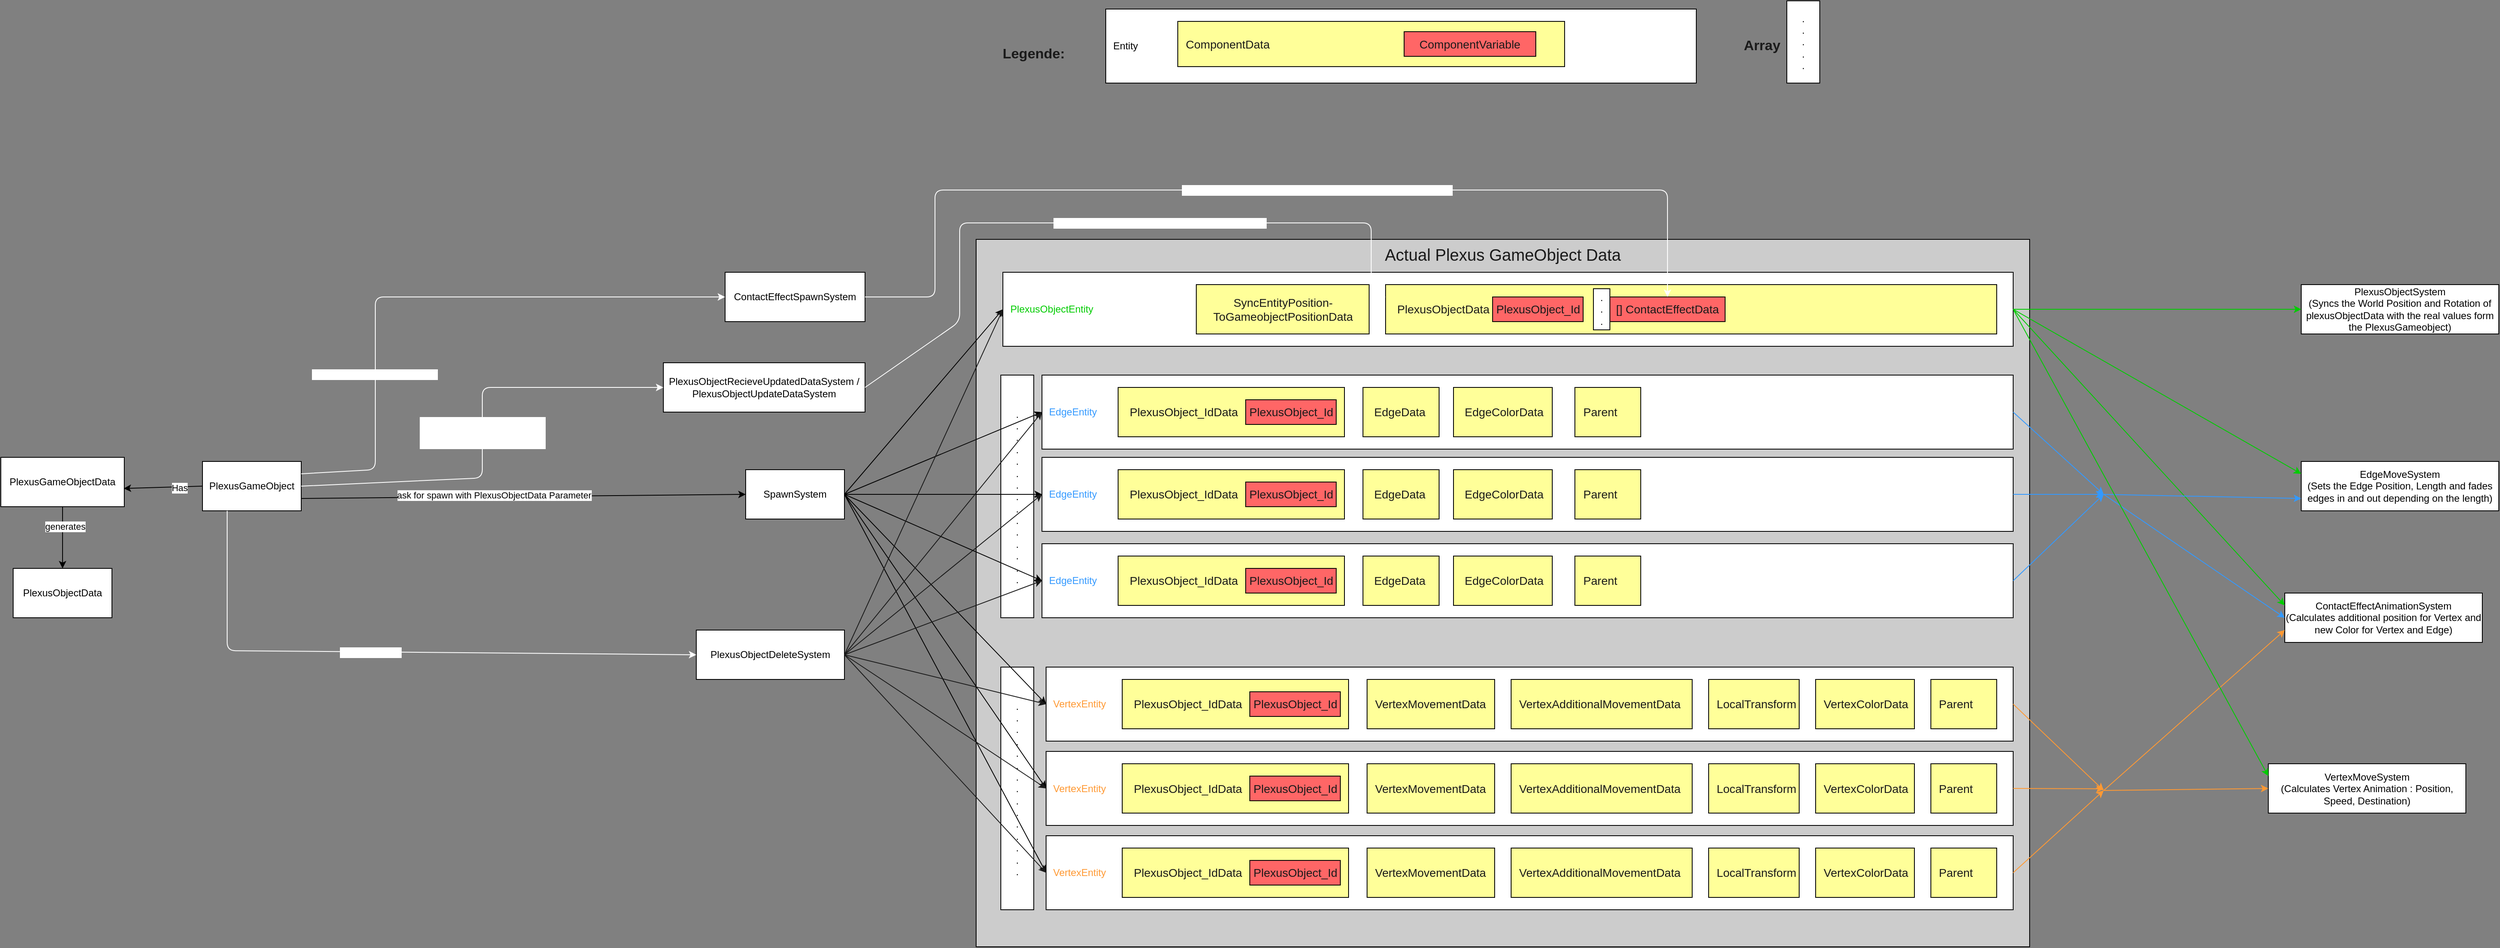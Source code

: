 <mxfile>
    <diagram id="-_sJZ-9OhW_i1UguKcxo" name="Page-1">
        <mxGraphModel dx="3967" dy="2865" grid="1" gridSize="10" guides="1" tooltips="1" connect="1" arrows="1" fold="1" page="1" pageScale="1" pageWidth="850" pageHeight="1100" background="#808080" math="0" shadow="0">
            <root>
                <mxCell id="0"/>
                <mxCell id="1" parent="0"/>
                <mxCell id="34" value="Actual Plexus GameObject Data" style="rounded=0;whiteSpace=wrap;html=1;fillColor=#CCCCCC;fontColor=#1A1A1A;verticalAlign=top;fontSize=20;" parent="1" vertex="1">
                    <mxGeometry x="880" y="160" width="1280" height="860" as="geometry"/>
                </mxCell>
                <mxCell id="2" value="PlexusGameObject" style="rounded=0;whiteSpace=wrap;html=1;" parent="1" vertex="1">
                    <mxGeometry x="-60" y="430" width="120" height="60" as="geometry"/>
                </mxCell>
                <mxCell id="4" value="" style="endArrow=classic;html=1;exitX=1;exitY=0.75;exitDx=0;exitDy=0;entryX=0;entryY=0.5;entryDx=0;entryDy=0;" parent="1" source="2" edge="1" target="12">
                    <mxGeometry width="50" height="50" relative="1" as="geometry">
                        <mxPoint x="110" y="530" as="sourcePoint"/>
                        <mxPoint x="160" y="470" as="targetPoint"/>
                    </mxGeometry>
                </mxCell>
                <mxCell id="104" value="ask for spawn with PlexusObjectData Parameter" style="edgeLabel;html=1;align=center;verticalAlign=middle;resizable=0;points=[];" vertex="1" connectable="0" parent="4">
                    <mxGeometry x="-0.133" y="2" relative="1" as="geometry">
                        <mxPoint as="offset"/>
                    </mxGeometry>
                </mxCell>
                <mxCell id="102" style="edgeStyle=none;html=1;exitX=0.5;exitY=1;exitDx=0;exitDy=0;entryX=0.5;entryY=0;entryDx=0;entryDy=0;" edge="1" parent="1" source="9" target="11">
                    <mxGeometry relative="1" as="geometry"/>
                </mxCell>
                <mxCell id="103" value="generates" style="edgeLabel;html=1;align=center;verticalAlign=middle;resizable=0;points=[];" vertex="1" connectable="0" parent="102">
                    <mxGeometry x="-0.365" y="3" relative="1" as="geometry">
                        <mxPoint as="offset"/>
                    </mxGeometry>
                </mxCell>
                <mxCell id="9" value="PlexusGameObjectData" style="rounded=0;whiteSpace=wrap;html=1;" parent="1" vertex="1">
                    <mxGeometry x="-305" y="425" width="150" height="60" as="geometry"/>
                </mxCell>
                <mxCell id="10" value="" style="endArrow=classic;html=1;exitX=0;exitY=0.5;exitDx=0;exitDy=0;entryX=0.995;entryY=0.63;entryDx=0;entryDy=0;entryPerimeter=0;" parent="1" source="2" edge="1" target="9">
                    <mxGeometry width="50" height="50" relative="1" as="geometry">
                        <mxPoint x="350" y="520" as="sourcePoint"/>
                        <mxPoint x="400" y="470" as="targetPoint"/>
                    </mxGeometry>
                </mxCell>
                <mxCell id="101" value="Has" style="edgeLabel;html=1;align=center;verticalAlign=middle;resizable=0;points=[];" vertex="1" connectable="0" parent="10">
                    <mxGeometry x="-0.4" y="1" relative="1" as="geometry">
                        <mxPoint as="offset"/>
                    </mxGeometry>
                </mxCell>
                <mxCell id="11" value="PlexusObjectData" style="rounded=0;whiteSpace=wrap;html=1;" parent="1" vertex="1">
                    <mxGeometry x="-290" y="560" width="120" height="60" as="geometry"/>
                </mxCell>
                <mxCell id="12" value="SpawnSystem" style="rounded=0;whiteSpace=wrap;html=1;" parent="1" vertex="1">
                    <mxGeometry x="600" y="440" width="120" height="60" as="geometry"/>
                </mxCell>
                <mxCell id="13" value="&lt;font color=&quot;#00cc00&quot;&gt;&amp;nbsp; PlexusObjectEntity&lt;/font&gt;" style="rounded=0;whiteSpace=wrap;html=1;align=left;" parent="1" vertex="1">
                    <mxGeometry x="912.5" y="200" width="1227.5" height="90" as="geometry"/>
                </mxCell>
                <mxCell id="17" value="&lt;font color=&quot;#3399ff&quot;&gt;&amp;nbsp; EdgeEntity&lt;/font&gt;" style="rounded=0;whiteSpace=wrap;html=1;align=left;" parent="1" vertex="1">
                    <mxGeometry x="960" y="325" width="1180" height="90" as="geometry"/>
                </mxCell>
                <mxCell id="35" value="SyncEntityPosition-ToGameobjectPositionData" style="rounded=0;whiteSpace=wrap;html=1;fontSize=14;fontColor=#1A1A1A;fillColor=#FFFF99;" parent="1" vertex="1">
                    <mxGeometry x="1147.5" y="215" width="210" height="60" as="geometry"/>
                </mxCell>
                <mxCell id="36" value="&amp;nbsp; &amp;nbsp;PlexusObjectData" style="rounded=0;whiteSpace=wrap;html=1;fontSize=14;fontColor=#1A1A1A;fillColor=#FFFF99;align=left;" parent="1" vertex="1">
                    <mxGeometry x="1377.5" y="215" width="742.5" height="60" as="geometry"/>
                </mxCell>
                <mxCell id="37" value="PlexusObject_Id" style="rounded=0;whiteSpace=wrap;html=1;fontSize=14;fontColor=#1A1A1A;fillColor=#FF6666;" parent="1" vertex="1">
                    <mxGeometry x="1507.5" y="230" width="110" height="30" as="geometry"/>
                </mxCell>
                <mxCell id="38" value="&amp;nbsp; Entity" style="rounded=0;whiteSpace=wrap;html=1;align=left;" parent="1" vertex="1">
                    <mxGeometry x="1037.5" y="-120" width="717.5" height="90" as="geometry"/>
                </mxCell>
                <mxCell id="39" value="&amp;nbsp; ComponentData" style="rounded=0;whiteSpace=wrap;html=1;fontSize=14;fontColor=#1A1A1A;fillColor=#FFFF99;align=left;" parent="1" vertex="1">
                    <mxGeometry x="1125" y="-105" width="470" height="55" as="geometry"/>
                </mxCell>
                <mxCell id="40" value="ComponentVariable" style="rounded=0;whiteSpace=wrap;html=1;fontSize=14;fontColor=#1A1A1A;fillColor=#FF6666;" parent="1" vertex="1">
                    <mxGeometry x="1400" y="-92.5" width="160" height="30" as="geometry"/>
                </mxCell>
                <mxCell id="44" value="Legende:" style="text;html=1;strokeColor=none;fillColor=none;align=center;verticalAlign=middle;whiteSpace=wrap;rounded=0;fontSize=17;fontColor=#1A1A1A;fontStyle=1" parent="1" vertex="1">
                    <mxGeometry x="920" y="-80" width="60" height="30" as="geometry"/>
                </mxCell>
                <mxCell id="45" value="&amp;nbsp; &amp;nbsp;PlexusObject_IdData" style="rounded=0;whiteSpace=wrap;html=1;fontSize=14;fontColor=#1A1A1A;fillColor=#FFFF99;align=left;" parent="1" vertex="1">
                    <mxGeometry x="1052.5" y="340" width="275" height="60" as="geometry"/>
                </mxCell>
                <mxCell id="46" value="PlexusObject_Id" style="rounded=0;whiteSpace=wrap;html=1;fontSize=14;fontColor=#1A1A1A;fillColor=#FF6666;" parent="1" vertex="1">
                    <mxGeometry x="1207.5" y="355" width="110" height="30" as="geometry"/>
                </mxCell>
                <mxCell id="47" value="&amp;nbsp; &amp;nbsp;EdgeData" style="rounded=0;whiteSpace=wrap;html=1;fontSize=14;fontColor=#1A1A1A;fillColor=#FFFF99;align=left;" parent="1" vertex="1">
                    <mxGeometry x="1350" y="340" width="92.5" height="60" as="geometry"/>
                </mxCell>
                <mxCell id="48" value="&amp;nbsp; &amp;nbsp;EdgeColorData" style="rounded=0;whiteSpace=wrap;html=1;fontSize=14;fontColor=#1A1A1A;fillColor=#FFFF99;align=left;" parent="1" vertex="1">
                    <mxGeometry x="1460" y="340" width="120" height="60" as="geometry"/>
                </mxCell>
                <mxCell id="49" value="&amp;nbsp; Parent" style="rounded=0;whiteSpace=wrap;html=1;fontSize=14;fontColor=#1A1A1A;fillColor=#FFFF99;align=left;" parent="1" vertex="1">
                    <mxGeometry x="1607.5" y="340" width="80" height="60" as="geometry"/>
                </mxCell>
                <mxCell id="50" value="&lt;font color=&quot;#3399ff&quot;&gt;&amp;nbsp; EdgeEntity&lt;/font&gt;" style="rounded=0;whiteSpace=wrap;html=1;align=left;" parent="1" vertex="1">
                    <mxGeometry x="960" y="425" width="1180" height="90" as="geometry"/>
                </mxCell>
                <mxCell id="51" value="&amp;nbsp; &amp;nbsp;PlexusObject_IdData" style="rounded=0;whiteSpace=wrap;html=1;fontSize=14;fontColor=#1A1A1A;fillColor=#FFFF99;align=left;" parent="1" vertex="1">
                    <mxGeometry x="1052.5" y="440" width="275" height="60" as="geometry"/>
                </mxCell>
                <mxCell id="52" value="PlexusObject_Id" style="rounded=0;whiteSpace=wrap;html=1;fontSize=14;fontColor=#1A1A1A;fillColor=#FF6666;" parent="1" vertex="1">
                    <mxGeometry x="1207.5" y="455" width="110" height="30" as="geometry"/>
                </mxCell>
                <mxCell id="53" value="&amp;nbsp; &amp;nbsp;EdgeData" style="rounded=0;whiteSpace=wrap;html=1;fontSize=14;fontColor=#1A1A1A;fillColor=#FFFF99;align=left;" parent="1" vertex="1">
                    <mxGeometry x="1350" y="440" width="92.5" height="60" as="geometry"/>
                </mxCell>
                <mxCell id="54" value="&amp;nbsp; &amp;nbsp;EdgeColorData" style="rounded=0;whiteSpace=wrap;html=1;fontSize=14;fontColor=#1A1A1A;fillColor=#FFFF99;align=left;" parent="1" vertex="1">
                    <mxGeometry x="1460" y="440" width="120" height="60" as="geometry"/>
                </mxCell>
                <mxCell id="55" value="&amp;nbsp; Parent" style="rounded=0;whiteSpace=wrap;html=1;fontSize=14;fontColor=#1A1A1A;fillColor=#FFFF99;align=left;" parent="1" vertex="1">
                    <mxGeometry x="1607.5" y="440" width="80" height="60" as="geometry"/>
                </mxCell>
                <mxCell id="56" value="&lt;font color=&quot;#3399ff&quot;&gt;&amp;nbsp; EdgeEntity&lt;/font&gt;" style="rounded=0;whiteSpace=wrap;html=1;align=left;" parent="1" vertex="1">
                    <mxGeometry x="960" y="530" width="1180" height="90" as="geometry"/>
                </mxCell>
                <mxCell id="57" value="&amp;nbsp; &amp;nbsp;PlexusObject_IdData" style="rounded=0;whiteSpace=wrap;html=1;fontSize=14;fontColor=#1A1A1A;fillColor=#FFFF99;align=left;" parent="1" vertex="1">
                    <mxGeometry x="1052.5" y="545" width="275" height="60" as="geometry"/>
                </mxCell>
                <mxCell id="58" value="PlexusObject_Id" style="rounded=0;whiteSpace=wrap;html=1;fontSize=14;fontColor=#1A1A1A;fillColor=#FF6666;" parent="1" vertex="1">
                    <mxGeometry x="1207.5" y="560" width="110" height="30" as="geometry"/>
                </mxCell>
                <mxCell id="59" value="&amp;nbsp; &amp;nbsp;EdgeData" style="rounded=0;whiteSpace=wrap;html=1;fontSize=14;fontColor=#1A1A1A;fillColor=#FFFF99;align=left;" parent="1" vertex="1">
                    <mxGeometry x="1350" y="545" width="92.5" height="60" as="geometry"/>
                </mxCell>
                <mxCell id="60" value="&amp;nbsp; &amp;nbsp;EdgeColorData" style="rounded=0;whiteSpace=wrap;html=1;fontSize=14;fontColor=#1A1A1A;fillColor=#FFFF99;align=left;" parent="1" vertex="1">
                    <mxGeometry x="1460" y="545" width="120" height="60" as="geometry"/>
                </mxCell>
                <mxCell id="61" value="&amp;nbsp; Parent" style="rounded=0;whiteSpace=wrap;html=1;fontSize=14;fontColor=#1A1A1A;fillColor=#FFFF99;align=left;" parent="1" vertex="1">
                    <mxGeometry x="1607.5" y="545" width="80" height="60" as="geometry"/>
                </mxCell>
                <mxCell id="62" value=".&lt;br&gt;.&lt;br&gt;.&lt;br&gt;.&lt;br&gt;.&lt;br&gt;.&lt;br&gt;.&lt;br&gt;.&lt;br&gt;.&lt;br&gt;.&lt;br&gt;.&lt;br&gt;.&lt;br&gt;.&lt;br&gt;.&lt;br&gt;.&lt;br&gt;" style="rounded=0;whiteSpace=wrap;html=1;" parent="1" vertex="1">
                    <mxGeometry x="910" y="325" width="40" height="295" as="geometry"/>
                </mxCell>
                <mxCell id="63" value="&lt;font color=&quot;#ff9933&quot;&gt;&amp;nbsp; VertexEntity&lt;/font&gt;" style="rounded=0;whiteSpace=wrap;html=1;align=left;" parent="1" vertex="1">
                    <mxGeometry x="965" y="680" width="1175" height="90" as="geometry"/>
                </mxCell>
                <mxCell id="64" value="&amp;nbsp; &amp;nbsp;PlexusObject_IdData" style="rounded=0;whiteSpace=wrap;html=1;fontSize=14;fontColor=#1A1A1A;fillColor=#FFFF99;align=left;" parent="1" vertex="1">
                    <mxGeometry x="1057.5" y="695" width="275" height="60" as="geometry"/>
                </mxCell>
                <mxCell id="65" value="PlexusObject_Id" style="rounded=0;whiteSpace=wrap;html=1;fontSize=14;fontColor=#1A1A1A;fillColor=#FF6666;" parent="1" vertex="1">
                    <mxGeometry x="1212.5" y="710" width="110" height="30" as="geometry"/>
                </mxCell>
                <mxCell id="66" value="&amp;nbsp; VertexMovementData" style="rounded=0;whiteSpace=wrap;html=1;fontSize=14;fontColor=#1A1A1A;fillColor=#FFFF99;align=left;" parent="1" vertex="1">
                    <mxGeometry x="1355" y="695" width="155" height="60" as="geometry"/>
                </mxCell>
                <mxCell id="67" value="&amp;nbsp; VertexColorData" style="rounded=0;whiteSpace=wrap;html=1;fontSize=14;fontColor=#1A1A1A;fillColor=#FFFF99;align=left;" parent="1" vertex="1">
                    <mxGeometry x="1900" y="695" width="120" height="60" as="geometry"/>
                </mxCell>
                <mxCell id="68" value="&amp;nbsp; Parent" style="rounded=0;whiteSpace=wrap;html=1;fontSize=14;fontColor=#1A1A1A;fillColor=#FFFF99;align=left;" parent="1" vertex="1">
                    <mxGeometry x="2040" y="695" width="80" height="60" as="geometry"/>
                </mxCell>
                <mxCell id="69" value="&amp;nbsp; LocalTransform" style="rounded=0;whiteSpace=wrap;html=1;fontSize=14;fontColor=#1A1A1A;fillColor=#FFFF99;align=left;" parent="1" vertex="1">
                    <mxGeometry x="1770" y="695" width="110" height="60" as="geometry"/>
                </mxCell>
                <mxCell id="70" value="&amp;nbsp; VertexAdditionalMovementData" style="rounded=0;whiteSpace=wrap;html=1;fontSize=14;fontColor=#1A1A1A;fillColor=#FFFF99;align=left;" parent="1" vertex="1">
                    <mxGeometry x="1530" y="695" width="220" height="60" as="geometry"/>
                </mxCell>
                <mxCell id="71" value=".&lt;br&gt;.&lt;br&gt;.&lt;br&gt;.&lt;br&gt;.&lt;br&gt;.&lt;br&gt;.&lt;br&gt;.&lt;br&gt;.&lt;br&gt;.&lt;br&gt;.&lt;br&gt;.&lt;br&gt;.&lt;br&gt;.&lt;br&gt;.&lt;br&gt;" style="rounded=0;whiteSpace=wrap;html=1;" parent="1" vertex="1">
                    <mxGeometry x="910" y="680" width="40" height="295" as="geometry"/>
                </mxCell>
                <mxCell id="72" value="&lt;font color=&quot;#ff9933&quot;&gt;&amp;nbsp; VertexEntity&lt;/font&gt;" style="rounded=0;whiteSpace=wrap;html=1;align=left;" parent="1" vertex="1">
                    <mxGeometry x="965" y="782.5" width="1175" height="90" as="geometry"/>
                </mxCell>
                <mxCell id="73" value="&amp;nbsp; &amp;nbsp;PlexusObject_IdData" style="rounded=0;whiteSpace=wrap;html=1;fontSize=14;fontColor=#1A1A1A;fillColor=#FFFF99;align=left;" parent="1" vertex="1">
                    <mxGeometry x="1057.5" y="797.5" width="275" height="60" as="geometry"/>
                </mxCell>
                <mxCell id="74" value="PlexusObject_Id" style="rounded=0;whiteSpace=wrap;html=1;fontSize=14;fontColor=#1A1A1A;fillColor=#FF6666;" parent="1" vertex="1">
                    <mxGeometry x="1212.5" y="812.5" width="110" height="30" as="geometry"/>
                </mxCell>
                <mxCell id="75" value="&amp;nbsp; VertexMovementData" style="rounded=0;whiteSpace=wrap;html=1;fontSize=14;fontColor=#1A1A1A;fillColor=#FFFF99;align=left;" parent="1" vertex="1">
                    <mxGeometry x="1355" y="797.5" width="155" height="60" as="geometry"/>
                </mxCell>
                <mxCell id="76" value="&amp;nbsp; VertexColorData" style="rounded=0;whiteSpace=wrap;html=1;fontSize=14;fontColor=#1A1A1A;fillColor=#FFFF99;align=left;" parent="1" vertex="1">
                    <mxGeometry x="1900" y="797.5" width="120" height="60" as="geometry"/>
                </mxCell>
                <mxCell id="77" value="&amp;nbsp; Parent" style="rounded=0;whiteSpace=wrap;html=1;fontSize=14;fontColor=#1A1A1A;fillColor=#FFFF99;align=left;" parent="1" vertex="1">
                    <mxGeometry x="2040" y="797.5" width="80" height="60" as="geometry"/>
                </mxCell>
                <mxCell id="78" value="&amp;nbsp; LocalTransform" style="rounded=0;whiteSpace=wrap;html=1;fontSize=14;fontColor=#1A1A1A;fillColor=#FFFF99;align=left;" parent="1" vertex="1">
                    <mxGeometry x="1770" y="797.5" width="110" height="60" as="geometry"/>
                </mxCell>
                <mxCell id="79" value="&amp;nbsp; VertexAdditionalMovementData" style="rounded=0;whiteSpace=wrap;html=1;fontSize=14;fontColor=#1A1A1A;fillColor=#FFFF99;align=left;" parent="1" vertex="1">
                    <mxGeometry x="1530" y="797.5" width="220" height="60" as="geometry"/>
                </mxCell>
                <mxCell id="80" value="&lt;font color=&quot;#ff9933&quot;&gt;&amp;nbsp; VertexEntity&lt;/font&gt;" style="rounded=0;whiteSpace=wrap;html=1;align=left;" parent="1" vertex="1">
                    <mxGeometry x="965" y="885" width="1175" height="90" as="geometry"/>
                </mxCell>
                <mxCell id="81" value="&amp;nbsp; &amp;nbsp;PlexusObject_IdData" style="rounded=0;whiteSpace=wrap;html=1;fontSize=14;fontColor=#1A1A1A;fillColor=#FFFF99;align=left;" parent="1" vertex="1">
                    <mxGeometry x="1057.5" y="900" width="275" height="60" as="geometry"/>
                </mxCell>
                <mxCell id="82" value="PlexusObject_Id" style="rounded=0;whiteSpace=wrap;html=1;fontSize=14;fontColor=#1A1A1A;fillColor=#FF6666;" parent="1" vertex="1">
                    <mxGeometry x="1212.5" y="915" width="110" height="30" as="geometry"/>
                </mxCell>
                <mxCell id="83" value="&amp;nbsp; VertexMovementData" style="rounded=0;whiteSpace=wrap;html=1;fontSize=14;fontColor=#1A1A1A;fillColor=#FFFF99;align=left;" parent="1" vertex="1">
                    <mxGeometry x="1355" y="900" width="155" height="60" as="geometry"/>
                </mxCell>
                <mxCell id="84" value="&amp;nbsp; VertexColorData" style="rounded=0;whiteSpace=wrap;html=1;fontSize=14;fontColor=#1A1A1A;fillColor=#FFFF99;align=left;" parent="1" vertex="1">
                    <mxGeometry x="1900" y="900" width="120" height="60" as="geometry"/>
                </mxCell>
                <mxCell id="85" value="&amp;nbsp; Parent" style="rounded=0;whiteSpace=wrap;html=1;fontSize=14;fontColor=#1A1A1A;fillColor=#FFFF99;align=left;" parent="1" vertex="1">
                    <mxGeometry x="2040" y="900" width="80" height="60" as="geometry"/>
                </mxCell>
                <mxCell id="86" value="&amp;nbsp; LocalTransform" style="rounded=0;whiteSpace=wrap;html=1;fontSize=14;fontColor=#1A1A1A;fillColor=#FFFF99;align=left;" parent="1" vertex="1">
                    <mxGeometry x="1770" y="900" width="110" height="60" as="geometry"/>
                </mxCell>
                <mxCell id="87" value="&amp;nbsp; VertexAdditionalMovementData" style="rounded=0;whiteSpace=wrap;html=1;fontSize=14;fontColor=#1A1A1A;fillColor=#FFFF99;align=left;" parent="1" vertex="1">
                    <mxGeometry x="1530" y="900" width="220" height="60" as="geometry"/>
                </mxCell>
                <mxCell id="88" value="" style="endArrow=classic;html=1;exitX=1;exitY=0.5;exitDx=0;exitDy=0;entryX=0;entryY=0.5;entryDx=0;entryDy=0;" parent="1" source="12" target="50" edge="1">
                    <mxGeometry width="50" height="50" relative="1" as="geometry">
                        <mxPoint x="670" y="610" as="sourcePoint"/>
                        <mxPoint x="720" y="560" as="targetPoint"/>
                    </mxGeometry>
                </mxCell>
                <mxCell id="89" value="" style="endArrow=classic;html=1;exitX=1;exitY=0.5;exitDx=0;exitDy=0;entryX=0;entryY=0.5;entryDx=0;entryDy=0;" parent="1" source="12" target="72" edge="1">
                    <mxGeometry width="50" height="50" relative="1" as="geometry">
                        <mxPoint x="730" y="640" as="sourcePoint"/>
                        <mxPoint x="780" y="590" as="targetPoint"/>
                    </mxGeometry>
                </mxCell>
                <mxCell id="90" value="" style="endArrow=classic;html=1;exitX=1;exitY=0.5;exitDx=0;exitDy=0;entryX=0;entryY=0.5;entryDx=0;entryDy=0;" parent="1" source="12" target="17" edge="1">
                    <mxGeometry width="50" height="50" relative="1" as="geometry">
                        <mxPoint x="650" y="620" as="sourcePoint"/>
                        <mxPoint x="700" y="570" as="targetPoint"/>
                    </mxGeometry>
                </mxCell>
                <mxCell id="91" value="" style="endArrow=classic;html=1;exitX=1;exitY=0.5;exitDx=0;exitDy=0;entryX=0;entryY=0.5;entryDx=0;entryDy=0;" parent="1" source="12" target="56" edge="1">
                    <mxGeometry width="50" height="50" relative="1" as="geometry">
                        <mxPoint x="710" y="660" as="sourcePoint"/>
                        <mxPoint x="760" y="610" as="targetPoint"/>
                    </mxGeometry>
                </mxCell>
                <mxCell id="92" value="" style="endArrow=classic;html=1;exitX=1;exitY=0.5;exitDx=0;exitDy=0;entryX=0;entryY=0.5;entryDx=0;entryDy=0;" parent="1" source="12" target="63" edge="1">
                    <mxGeometry width="50" height="50" relative="1" as="geometry">
                        <mxPoint x="700" y="670" as="sourcePoint"/>
                        <mxPoint x="750" y="620" as="targetPoint"/>
                    </mxGeometry>
                </mxCell>
                <mxCell id="93" value="" style="endArrow=classic;html=1;exitX=1;exitY=0.5;exitDx=0;exitDy=0;entryX=0;entryY=0.5;entryDx=0;entryDy=0;" parent="1" source="12" target="80" edge="1">
                    <mxGeometry width="50" height="50" relative="1" as="geometry">
                        <mxPoint x="660" y="680" as="sourcePoint"/>
                        <mxPoint x="710" y="630" as="targetPoint"/>
                    </mxGeometry>
                </mxCell>
                <mxCell id="94" value="" style="endArrow=classic;html=1;exitX=1;exitY=0.5;exitDx=0;exitDy=0;entryX=0;entryY=0.5;entryDx=0;entryDy=0;" parent="1" source="12" target="13" edge="1">
                    <mxGeometry width="50" height="50" relative="1" as="geometry">
                        <mxPoint x="740" y="380" as="sourcePoint"/>
                        <mxPoint x="790" y="330" as="targetPoint"/>
                    </mxGeometry>
                </mxCell>
                <mxCell id="96" value="[] ContactEffectData" style="rounded=0;whiteSpace=wrap;html=1;fontSize=14;fontColor=#1A1A1A;fillColor=#FF6666;" vertex="1" parent="1">
                    <mxGeometry x="1650" y="230" width="140" height="30" as="geometry"/>
                </mxCell>
                <mxCell id="97" value=".&lt;br&gt;.&lt;br&gt;.&lt;br&gt;" style="rounded=0;whiteSpace=wrap;html=1;" vertex="1" parent="1">
                    <mxGeometry x="1630" y="220" width="20" height="50" as="geometry"/>
                </mxCell>
                <mxCell id="99" value=".&lt;br&gt;.&lt;br&gt;.&lt;br&gt;.&lt;br&gt;." style="rounded=0;whiteSpace=wrap;html=1;" vertex="1" parent="1">
                    <mxGeometry x="1865" y="-130" width="40" height="100" as="geometry"/>
                </mxCell>
                <mxCell id="100" value="Array" style="text;html=1;strokeColor=none;fillColor=none;align=center;verticalAlign=middle;whiteSpace=wrap;rounded=0;fontSize=17;fontColor=#1A1A1A;fontStyle=1" vertex="1" parent="1">
                    <mxGeometry x="1805" y="-90" width="60" height="30" as="geometry"/>
                </mxCell>
                <mxCell id="105" value="ContactEffectAnimationSystem&lt;br&gt;(Calculates additional position for Vertex and new Color for Vertex and Edge)" style="rounded=0;whiteSpace=wrap;html=1;" vertex="1" parent="1">
                    <mxGeometry x="2470" y="590" width="240" height="60" as="geometry"/>
                </mxCell>
                <mxCell id="106" value="" style="endArrow=classic;html=1;exitX=1;exitY=0.5;exitDx=0;exitDy=0;entryX=0;entryY=0.25;entryDx=0;entryDy=0;strokeColor=#00CC00;" edge="1" parent="1" source="13" target="105">
                    <mxGeometry width="50" height="50" relative="1" as="geometry">
                        <mxPoint x="2270" y="440" as="sourcePoint"/>
                        <mxPoint x="2320" y="390" as="targetPoint"/>
                    </mxGeometry>
                </mxCell>
                <mxCell id="107" value="" style="endArrow=classic;html=1;strokeColor=#3399FF;fontColor=#3399FF;entryX=0;entryY=0.5;entryDx=0;entryDy=0;" edge="1" parent="1" target="105">
                    <mxGeometry width="50" height="50" relative="1" as="geometry">
                        <mxPoint x="2250" y="470" as="sourcePoint"/>
                        <mxPoint x="2340" y="390" as="targetPoint"/>
                    </mxGeometry>
                </mxCell>
                <mxCell id="108" value="" style="endArrow=classic;html=1;strokeColor=#3399FF;fontColor=#3399FF;exitX=1;exitY=0.5;exitDx=0;exitDy=0;" edge="1" parent="1" source="17">
                    <mxGeometry width="50" height="50" relative="1" as="geometry">
                        <mxPoint x="2270" y="440" as="sourcePoint"/>
                        <mxPoint x="2250" y="470" as="targetPoint"/>
                    </mxGeometry>
                </mxCell>
                <mxCell id="109" value="" style="endArrow=classic;html=1;strokeColor=#3399FF;fontColor=#3399FF;exitX=1;exitY=0.5;exitDx=0;exitDy=0;" edge="1" parent="1" source="50">
                    <mxGeometry width="50" height="50" relative="1" as="geometry">
                        <mxPoint x="2150" y="380" as="sourcePoint"/>
                        <mxPoint x="2250" y="470" as="targetPoint"/>
                        <Array as="points">
                            <mxPoint x="2250" y="470"/>
                        </Array>
                    </mxGeometry>
                </mxCell>
                <mxCell id="110" value="" style="endArrow=classic;html=1;strokeColor=#3399FF;fontColor=#3399FF;exitX=1;exitY=0.5;exitDx=0;exitDy=0;" edge="1" parent="1" source="56">
                    <mxGeometry width="50" height="50" relative="1" as="geometry">
                        <mxPoint x="2160" y="390" as="sourcePoint"/>
                        <mxPoint x="2250" y="470" as="targetPoint"/>
                    </mxGeometry>
                </mxCell>
                <mxCell id="113" value="" style="endArrow=classic;html=1;strokeColor=#FF9933;fontColor=#FF9933;exitX=1;exitY=0.5;exitDx=0;exitDy=0;" edge="1" parent="1" source="72">
                    <mxGeometry width="50" height="50" relative="1" as="geometry">
                        <mxPoint x="2190" y="710" as="sourcePoint"/>
                        <mxPoint x="2250" y="828" as="targetPoint"/>
                    </mxGeometry>
                </mxCell>
                <mxCell id="114" value="" style="endArrow=classic;html=1;strokeColor=#FF9933;fontColor=#FF9933;exitX=1;exitY=0.5;exitDx=0;exitDy=0;" edge="1" parent="1" source="63">
                    <mxGeometry width="50" height="50" relative="1" as="geometry">
                        <mxPoint x="2150" y="837.5" as="sourcePoint"/>
                        <mxPoint x="2250" y="830" as="targetPoint"/>
                    </mxGeometry>
                </mxCell>
                <mxCell id="115" value="" style="endArrow=classic;html=1;strokeColor=#FF9933;fontColor=#FF9933;exitX=1;exitY=0.5;exitDx=0;exitDy=0;" edge="1" parent="1" source="80">
                    <mxGeometry width="50" height="50" relative="1" as="geometry">
                        <mxPoint x="2150" y="735" as="sourcePoint"/>
                        <mxPoint x="2250" y="830" as="targetPoint"/>
                    </mxGeometry>
                </mxCell>
                <mxCell id="116" value="" style="endArrow=classic;html=1;strokeColor=#FF9933;fontColor=#FF9933;entryX=0;entryY=0.75;entryDx=0;entryDy=0;" edge="1" parent="1" target="105">
                    <mxGeometry width="50" height="50" relative="1" as="geometry">
                        <mxPoint x="2250" y="830" as="sourcePoint"/>
                        <mxPoint x="2440" y="320" as="targetPoint"/>
                    </mxGeometry>
                </mxCell>
                <mxCell id="118" value="ContactEffectSpawnSystem" style="rounded=0;whiteSpace=wrap;html=1;" vertex="1" parent="1">
                    <mxGeometry x="575" y="200" width="170" height="60" as="geometry"/>
                </mxCell>
                <mxCell id="119" value="" style="endArrow=classic;html=1;strokeColor=#FFFFFF;fontColor=#FF9933;exitX=1;exitY=0.5;exitDx=0;exitDy=0;entryX=0.5;entryY=0;entryDx=0;entryDy=0;" edge="1" parent="1" source="118" target="96">
                    <mxGeometry width="50" height="50" relative="1" as="geometry">
                        <mxPoint x="800" y="160" as="sourcePoint"/>
                        <mxPoint x="850" y="110" as="targetPoint"/>
                        <Array as="points">
                            <mxPoint x="830" y="230"/>
                            <mxPoint x="830" y="100"/>
                            <mxPoint x="1720" y="100"/>
                        </Array>
                    </mxGeometry>
                </mxCell>
                <mxCell id="120" value="&lt;font color=&quot;#ffffff&quot;&gt;Generates new ContactEffect Data and ads it to PlexusObjectEntity&lt;/font&gt;" style="edgeLabel;html=1;align=center;verticalAlign=middle;resizable=0;points=[];fontColor=#FF9933;" vertex="1" connectable="0" parent="119">
                    <mxGeometry x="0.099" relative="1" as="geometry">
                        <mxPoint as="offset"/>
                    </mxGeometry>
                </mxCell>
                <mxCell id="121" value="" style="endArrow=classic;html=1;strokeColor=#FFFFFF;fontColor=#FFFFFF;exitX=1;exitY=0.25;exitDx=0;exitDy=0;entryX=0;entryY=0.5;entryDx=0;entryDy=0;" edge="1" parent="1" source="2" target="118">
                    <mxGeometry width="50" height="50" relative="1" as="geometry">
                        <mxPoint x="130" y="380" as="sourcePoint"/>
                        <mxPoint x="180" y="330" as="targetPoint"/>
                        <Array as="points">
                            <mxPoint x="150" y="440"/>
                            <mxPoint x="150" y="230"/>
                        </Array>
                    </mxGeometry>
                </mxCell>
                <mxCell id="122" value="asks for new Contact animation" style="edgeLabel;html=1;align=center;verticalAlign=middle;resizable=0;points=[];fontColor=#FFFFFF;" vertex="1" connectable="0" parent="121">
                    <mxGeometry x="-0.43" y="1" relative="1" as="geometry">
                        <mxPoint as="offset"/>
                    </mxGeometry>
                </mxCell>
                <mxCell id="123" value="EdgeMoveSystem&lt;br&gt;(Sets the Edge Position, Length and fades edges in and out depending on the length)" style="rounded=0;whiteSpace=wrap;html=1;" vertex="1" parent="1">
                    <mxGeometry x="2490" y="430" width="240" height="60" as="geometry"/>
                </mxCell>
                <mxCell id="124" value="" style="endArrow=classic;html=1;exitX=1;exitY=0.5;exitDx=0;exitDy=0;entryX=0;entryY=0.25;entryDx=0;entryDy=0;strokeColor=#00CC00;" edge="1" parent="1" source="13" target="123">
                    <mxGeometry width="50" height="50" relative="1" as="geometry">
                        <mxPoint x="2150.0" y="255" as="sourcePoint"/>
                        <mxPoint x="2460" y="185" as="targetPoint"/>
                    </mxGeometry>
                </mxCell>
                <mxCell id="125" value="" style="endArrow=classic;html=1;strokeColor=#3399FF;fontColor=#3399FF;entryX=0;entryY=0.75;entryDx=0;entryDy=0;" edge="1" parent="1" target="123">
                    <mxGeometry width="50" height="50" relative="1" as="geometry">
                        <mxPoint x="2250" y="470" as="sourcePoint"/>
                        <mxPoint x="2460" y="200" as="targetPoint"/>
                    </mxGeometry>
                </mxCell>
                <mxCell id="126" value="PlexusObjectDeleteSystem" style="rounded=0;whiteSpace=wrap;html=1;" vertex="1" parent="1">
                    <mxGeometry x="540" y="635" width="180" height="60" as="geometry"/>
                </mxCell>
                <mxCell id="130" value="" style="endArrow=classic;html=1;strokeColor=#FFFFFF;fontColor=#FFFFFF;exitX=0.25;exitY=1;exitDx=0;exitDy=0;entryX=0;entryY=0.5;entryDx=0;entryDy=0;" edge="1" parent="1" source="2" target="126">
                    <mxGeometry width="50" height="50" relative="1" as="geometry">
                        <mxPoint x="80" y="750" as="sourcePoint"/>
                        <mxPoint x="130" y="700" as="targetPoint"/>
                        <Array as="points">
                            <mxPoint x="-30" y="660"/>
                        </Array>
                    </mxGeometry>
                </mxCell>
                <mxCell id="131" value="aks for deletion" style="edgeLabel;html=1;align=center;verticalAlign=middle;resizable=0;points=[];fontColor=#FFFFFF;" vertex="1" connectable="0" parent="130">
                    <mxGeometry x="-0.07" relative="1" as="geometry">
                        <mxPoint as="offset"/>
                    </mxGeometry>
                </mxCell>
                <mxCell id="136" value="" style="endArrow=classic;html=1;strokeColor=#1A1A1A;fontColor=#FFFFFF;exitX=1;exitY=0.5;exitDx=0;exitDy=0;entryX=0;entryY=0.5;entryDx=0;entryDy=0;" edge="1" parent="1" source="126" target="13">
                    <mxGeometry width="50" height="50" relative="1" as="geometry">
                        <mxPoint x="760" y="685" as="sourcePoint"/>
                        <mxPoint x="810" y="635" as="targetPoint"/>
                    </mxGeometry>
                </mxCell>
                <mxCell id="137" value="" style="endArrow=classic;html=1;strokeColor=#1A1A1A;fontColor=#FFFFFF;exitX=1;exitY=0.5;exitDx=0;exitDy=0;entryX=0;entryY=0.5;entryDx=0;entryDy=0;" edge="1" parent="1" source="126" target="17">
                    <mxGeometry width="50" height="50" relative="1" as="geometry">
                        <mxPoint x="730" y="675" as="sourcePoint"/>
                        <mxPoint x="922.5" y="255" as="targetPoint"/>
                    </mxGeometry>
                </mxCell>
                <mxCell id="138" value="" style="endArrow=classic;html=1;strokeColor=#1A1A1A;fontColor=#FFFFFF;exitX=1;exitY=0.5;exitDx=0;exitDy=0;entryX=0;entryY=0.5;entryDx=0;entryDy=0;" edge="1" parent="1" source="126" target="50">
                    <mxGeometry width="50" height="50" relative="1" as="geometry">
                        <mxPoint x="730" y="675" as="sourcePoint"/>
                        <mxPoint x="970.0" y="380" as="targetPoint"/>
                    </mxGeometry>
                </mxCell>
                <mxCell id="139" value="" style="endArrow=classic;html=1;strokeColor=#1A1A1A;fontColor=#FFFFFF;exitX=1;exitY=0.5;exitDx=0;exitDy=0;entryX=0;entryY=0.5;entryDx=0;entryDy=0;" edge="1" parent="1" source="126" target="56">
                    <mxGeometry width="50" height="50" relative="1" as="geometry">
                        <mxPoint x="730" y="675" as="sourcePoint"/>
                        <mxPoint x="970.0" y="480" as="targetPoint"/>
                    </mxGeometry>
                </mxCell>
                <mxCell id="140" value="" style="endArrow=classic;html=1;strokeColor=#1A1A1A;fontColor=#FFFFFF;exitX=1;exitY=0.5;exitDx=0;exitDy=0;entryX=0;entryY=0.5;entryDx=0;entryDy=0;" edge="1" parent="1" source="126" target="63">
                    <mxGeometry width="50" height="50" relative="1" as="geometry">
                        <mxPoint x="730" y="675" as="sourcePoint"/>
                        <mxPoint x="970.0" y="585" as="targetPoint"/>
                    </mxGeometry>
                </mxCell>
                <mxCell id="141" value="" style="endArrow=classic;html=1;strokeColor=#1A1A1A;fontColor=#FFFFFF;exitX=1;exitY=0.5;exitDx=0;exitDy=0;entryX=0;entryY=0.5;entryDx=0;entryDy=0;" edge="1" parent="1" source="126" target="72">
                    <mxGeometry width="50" height="50" relative="1" as="geometry">
                        <mxPoint x="730" y="675" as="sourcePoint"/>
                        <mxPoint x="975.0" y="735" as="targetPoint"/>
                    </mxGeometry>
                </mxCell>
                <mxCell id="142" value="" style="endArrow=classic;html=1;strokeColor=#1A1A1A;fontColor=#FFFFFF;exitX=1;exitY=0.5;exitDx=0;exitDy=0;entryX=0;entryY=0.5;entryDx=0;entryDy=0;" edge="1" parent="1" source="126" target="80">
                    <mxGeometry width="50" height="50" relative="1" as="geometry">
                        <mxPoint x="730" y="675" as="sourcePoint"/>
                        <mxPoint x="975.0" y="837.5" as="targetPoint"/>
                    </mxGeometry>
                </mxCell>
                <mxCell id="143" value="PlexusObjectRecieveUpdatedDataSystem /&lt;br&gt;PlexusObjectUpdateDataSystem" style="rounded=0;whiteSpace=wrap;html=1;" vertex="1" parent="1">
                    <mxGeometry x="500" y="310" width="245" height="60" as="geometry"/>
                </mxCell>
                <mxCell id="145" value="send data Updates that change &lt;br&gt;the visuals or behaviour &lt;br&gt;of the PlexusObject" style="endArrow=classic;html=1;strokeColor=#FFFFFF;fontColor=#FFFFFF;exitX=1;exitY=0.5;exitDx=0;exitDy=0;entryX=0;entryY=0.5;entryDx=0;entryDy=0;" edge="1" parent="1" source="2" target="143">
                    <mxGeometry width="50" height="50" relative="1" as="geometry">
                        <mxPoint x="310" y="480" as="sourcePoint"/>
                        <mxPoint x="360" y="430" as="targetPoint"/>
                        <Array as="points">
                            <mxPoint x="280" y="450"/>
                            <mxPoint x="280" y="340"/>
                        </Array>
                    </mxGeometry>
                </mxCell>
                <mxCell id="146" value="" style="endArrow=classic;html=1;strokeColor=#FFFFFF;fontColor=#FFFFFF;exitX=1;exitY=0.5;exitDx=0;exitDy=0;entryX=0;entryY=0.25;entryDx=0;entryDy=0;" edge="1" parent="1" source="143" target="36">
                    <mxGeometry width="50" height="50" relative="1" as="geometry">
                        <mxPoint x="770" y="350" as="sourcePoint"/>
                        <mxPoint x="820" y="300" as="targetPoint"/>
                        <Array as="points">
                            <mxPoint x="860" y="260"/>
                            <mxPoint x="860" y="140"/>
                            <mxPoint x="1360" y="140"/>
                            <mxPoint x="1360" y="230"/>
                        </Array>
                    </mxGeometry>
                </mxCell>
                <mxCell id="147" value="Updates PlexusObjectData with new Values eg Color" style="edgeLabel;html=1;align=center;verticalAlign=middle;resizable=0;points=[];fontColor=#FFFFFF;" vertex="1" connectable="0" parent="146">
                    <mxGeometry x="0.159" relative="1" as="geometry">
                        <mxPoint as="offset"/>
                    </mxGeometry>
                </mxCell>
                <mxCell id="148" value="PlexusObjectSystem&lt;br&gt;(Syncs the World Position and Rotation of plexusObjectData with the real values form the PlexusGameobject)" style="rounded=0;whiteSpace=wrap;html=1;" vertex="1" parent="1">
                    <mxGeometry x="2490" y="215" width="240" height="60" as="geometry"/>
                </mxCell>
                <mxCell id="149" value="" style="endArrow=classic;html=1;exitX=1;exitY=0.5;exitDx=0;exitDy=0;entryX=0;entryY=0.5;entryDx=0;entryDy=0;strokeColor=#00CC00;" edge="1" parent="1" source="13" target="148">
                    <mxGeometry width="50" height="50" relative="1" as="geometry">
                        <mxPoint x="2150" y="255" as="sourcePoint"/>
                        <mxPoint x="2470" y="325" as="targetPoint"/>
                    </mxGeometry>
                </mxCell>
                <mxCell id="150" value="VertexMoveSystem&lt;br&gt;(Calculates Vertex Animation : Position, Speed, Destination)" style="rounded=0;whiteSpace=wrap;html=1;" vertex="1" parent="1">
                    <mxGeometry x="2450" y="797.5" width="240" height="60" as="geometry"/>
                </mxCell>
                <mxCell id="151" value="" style="endArrow=classic;html=1;exitX=1;exitY=0.5;exitDx=0;exitDy=0;entryX=0;entryY=0.25;entryDx=0;entryDy=0;strokeColor=#00CC00;" edge="1" parent="1" source="13" target="150">
                    <mxGeometry width="50" height="50" relative="1" as="geometry">
                        <mxPoint x="2150" y="255" as="sourcePoint"/>
                        <mxPoint x="2470" y="485" as="targetPoint"/>
                    </mxGeometry>
                </mxCell>
                <mxCell id="152" value="" style="endArrow=classic;html=1;strokeColor=#FF9933;fontColor=#FF9933;entryX=0;entryY=0.5;entryDx=0;entryDy=0;" edge="1" parent="1" target="150">
                    <mxGeometry width="50" height="50" relative="1" as="geometry">
                        <mxPoint x="2250" y="830" as="sourcePoint"/>
                        <mxPoint x="2470" y="515" as="targetPoint"/>
                    </mxGeometry>
                </mxCell>
            </root>
        </mxGraphModel>
    </diagram>
</mxfile>
